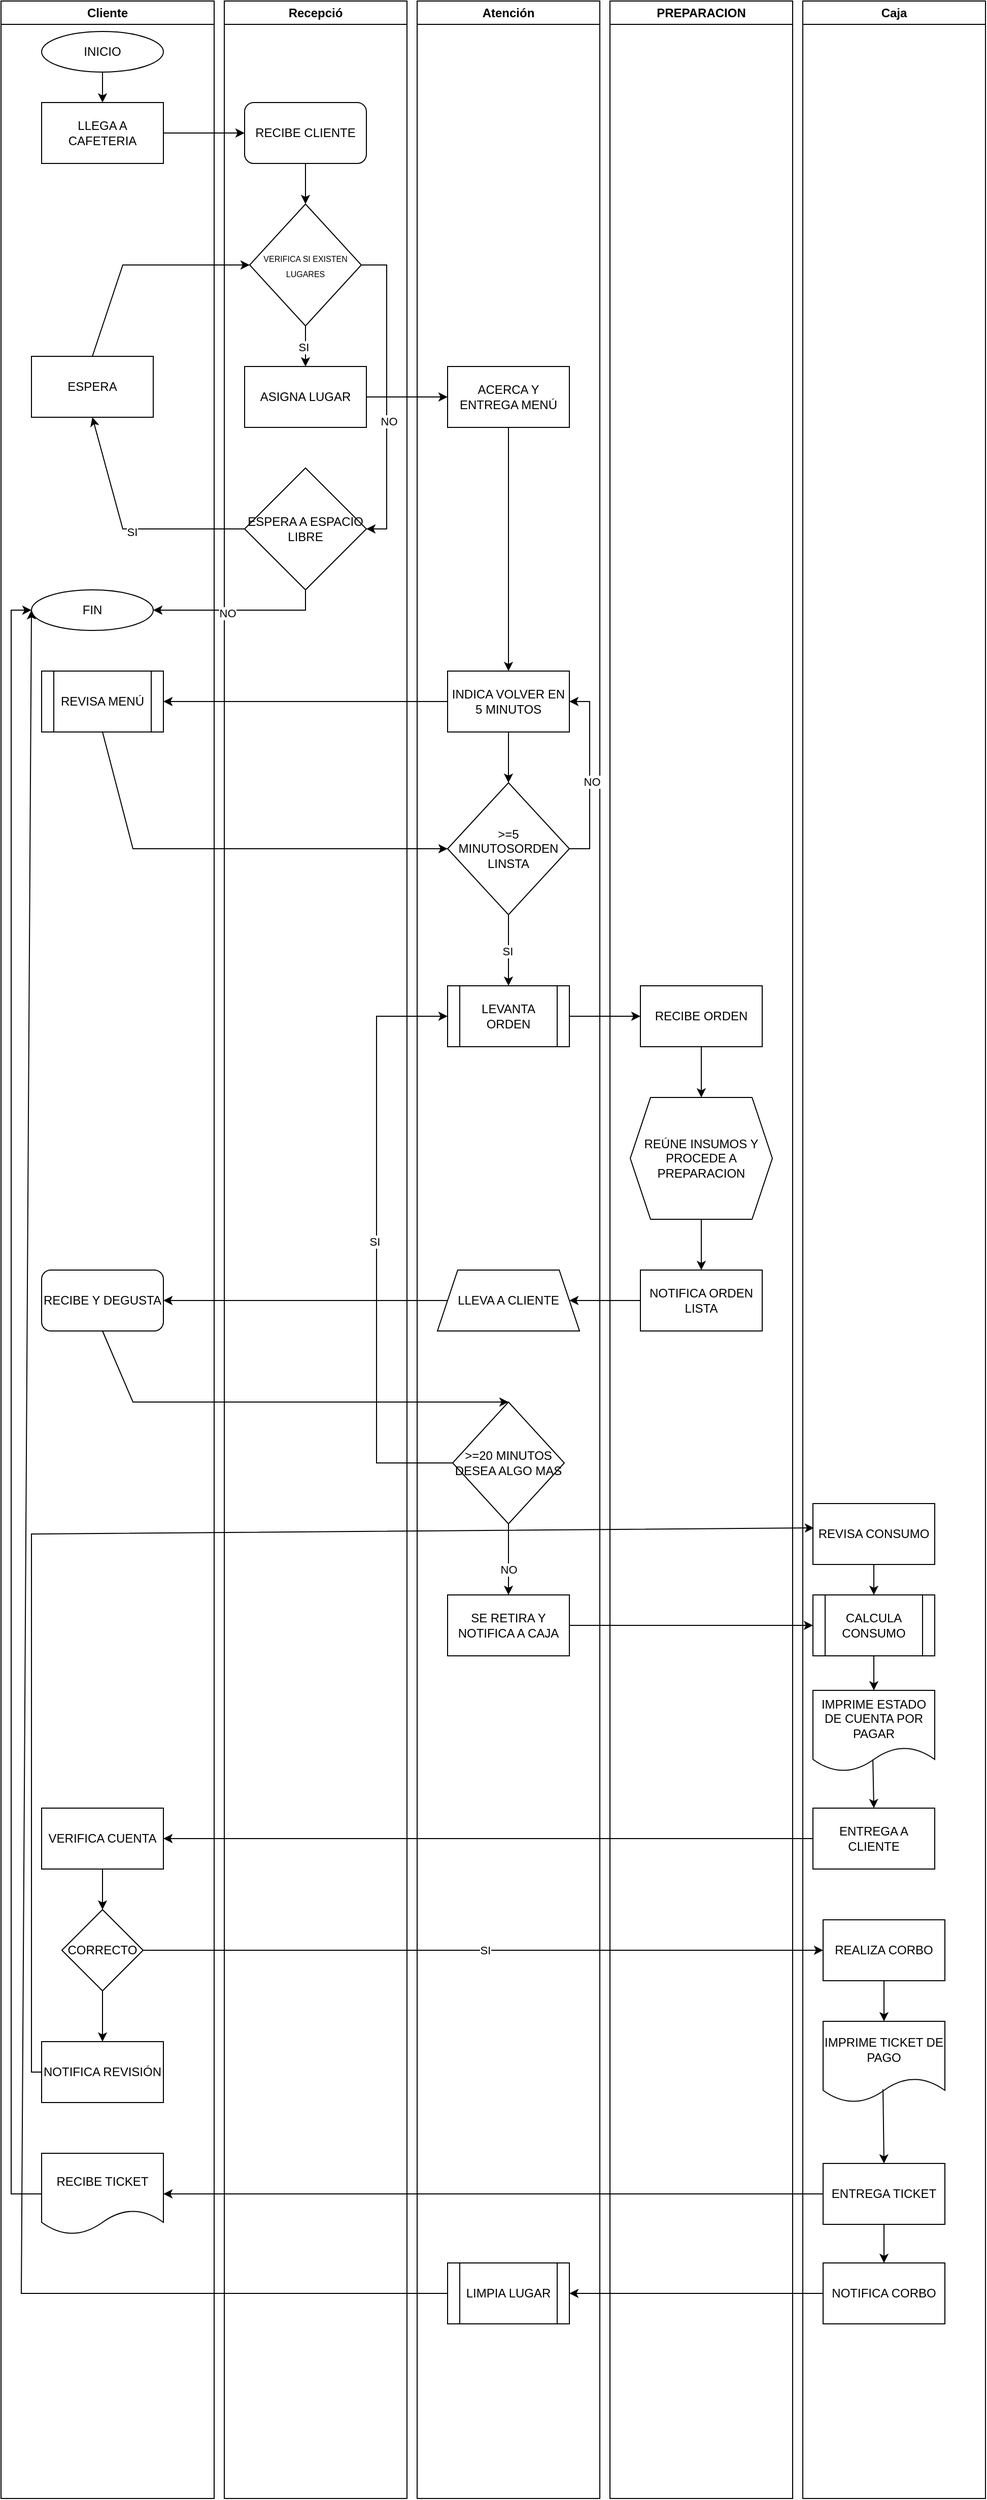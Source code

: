 <mxfile version="24.6.5" type="google">
  <diagram name="Página-1" id="YEM-F9tB0b0NcEA9Ldf6">
    <mxGraphModel grid="1" page="1" gridSize="10" guides="1" tooltips="1" connect="1" arrows="1" fold="1" pageScale="1" pageWidth="827" pageHeight="1169" math="0" shadow="0">
      <root>
        <mxCell id="0" />
        <mxCell id="1" parent="0" />
        <mxCell id="eT15S88B968ChohsC_bF-1" value="Recepció" style="swimlane;whiteSpace=wrap;html=1;" vertex="1" parent="1">
          <mxGeometry x="210" y="50" width="180" height="2460" as="geometry" />
        </mxCell>
        <mxCell id="eT15S88B968ChohsC_bF-7" value="RECIBE CLIENTE" style="rounded=1;whiteSpace=wrap;html=1;" vertex="1" parent="eT15S88B968ChohsC_bF-1">
          <mxGeometry x="20" y="100" width="120" height="60" as="geometry" />
        </mxCell>
        <mxCell id="eT15S88B968ChohsC_bF-10" value="&lt;font style=&quot;font-size: 8px;&quot;&gt;VERIFICA SI EXISTEN LUGARES&lt;/font&gt;" style="rhombus;whiteSpace=wrap;html=1;" vertex="1" parent="eT15S88B968ChohsC_bF-1">
          <mxGeometry x="25" y="200" width="110" height="120" as="geometry" />
        </mxCell>
        <mxCell id="eT15S88B968ChohsC_bF-13" value="" style="endArrow=classic;html=1;rounded=0;exitX=0.5;exitY=1;exitDx=0;exitDy=0;entryX=0.5;entryY=0;entryDx=0;entryDy=0;" edge="1" parent="eT15S88B968ChohsC_bF-1" source="eT15S88B968ChohsC_bF-7" target="eT15S88B968ChohsC_bF-10">
          <mxGeometry width="50" height="50" relative="1" as="geometry">
            <mxPoint x="180" y="160" as="sourcePoint" />
            <mxPoint x="230" y="110" as="targetPoint" />
          </mxGeometry>
        </mxCell>
        <mxCell id="eT15S88B968ChohsC_bF-14" value="ASIGNA LUGAR" style="rounded=0;whiteSpace=wrap;html=1;" vertex="1" parent="eT15S88B968ChohsC_bF-1">
          <mxGeometry x="20" y="360" width="120" height="60" as="geometry" />
        </mxCell>
        <mxCell id="eT15S88B968ChohsC_bF-15" value="" style="endArrow=classic;html=1;rounded=0;exitX=0.5;exitY=1;exitDx=0;exitDy=0;entryX=0.5;entryY=0;entryDx=0;entryDy=0;" edge="1" parent="eT15S88B968ChohsC_bF-1" source="eT15S88B968ChohsC_bF-10" target="eT15S88B968ChohsC_bF-14">
          <mxGeometry width="50" height="50" relative="1" as="geometry">
            <mxPoint x="180" y="260" as="sourcePoint" />
            <mxPoint x="230" y="210" as="targetPoint" />
          </mxGeometry>
        </mxCell>
        <mxCell id="eT15S88B968ChohsC_bF-16" value="SI" style="edgeLabel;html=1;align=center;verticalAlign=middle;resizable=0;points=[];" connectable="0" vertex="1" parent="eT15S88B968ChohsC_bF-15">
          <mxGeometry x="0.029" y="-2" relative="1" as="geometry">
            <mxPoint as="offset" />
          </mxGeometry>
        </mxCell>
        <mxCell id="eT15S88B968ChohsC_bF-17" value="ESPERA A ESPACIO LIBRE" style="rhombus;whiteSpace=wrap;html=1;" vertex="1" parent="eT15S88B968ChohsC_bF-1">
          <mxGeometry x="20" y="460" width="120" height="120" as="geometry" />
        </mxCell>
        <mxCell id="eT15S88B968ChohsC_bF-25" value="" style="endArrow=classic;html=1;rounded=0;exitX=1;exitY=0.5;exitDx=0;exitDy=0;entryX=1;entryY=0.5;entryDx=0;entryDy=0;" edge="1" parent="eT15S88B968ChohsC_bF-1" source="eT15S88B968ChohsC_bF-10" target="eT15S88B968ChohsC_bF-17">
          <mxGeometry width="50" height="50" relative="1" as="geometry">
            <mxPoint x="180" y="410" as="sourcePoint" />
            <mxPoint x="230" y="360" as="targetPoint" />
            <Array as="points">
              <mxPoint x="160" y="260" />
              <mxPoint x="160" y="520" />
            </Array>
          </mxGeometry>
        </mxCell>
        <mxCell id="eT15S88B968ChohsC_bF-26" value="NO" style="edgeLabel;html=1;align=center;verticalAlign=middle;resizable=0;points=[];" connectable="0" vertex="1" parent="eT15S88B968ChohsC_bF-25">
          <mxGeometry x="0.174" y="2" relative="1" as="geometry">
            <mxPoint as="offset" />
          </mxGeometry>
        </mxCell>
        <mxCell id="eT15S88B968ChohsC_bF-2" value="Atención" style="swimlane;whiteSpace=wrap;html=1;" vertex="1" parent="1">
          <mxGeometry x="400" y="50" width="180" height="2460" as="geometry" />
        </mxCell>
        <mxCell id="eT15S88B968ChohsC_bF-27" value="ACERCA Y ENTREGA MENÚ" style="rounded=0;whiteSpace=wrap;html=1;" vertex="1" parent="eT15S88B968ChohsC_bF-2">
          <mxGeometry x="30" y="360" width="120" height="60" as="geometry" />
        </mxCell>
        <mxCell id="eT15S88B968ChohsC_bF-32" value="INDICA VOLVER EN 5 MINUTOS" style="rounded=0;whiteSpace=wrap;html=1;" vertex="1" parent="eT15S88B968ChohsC_bF-2">
          <mxGeometry x="30" y="660" width="120" height="60" as="geometry" />
        </mxCell>
        <mxCell id="eT15S88B968ChohsC_bF-33" value="" style="endArrow=classic;html=1;rounded=0;exitX=0.5;exitY=1;exitDx=0;exitDy=0;entryX=0.5;entryY=0;entryDx=0;entryDy=0;" edge="1" parent="eT15S88B968ChohsC_bF-2" source="eT15S88B968ChohsC_bF-27" target="eT15S88B968ChohsC_bF-32">
          <mxGeometry width="50" height="50" relative="1" as="geometry">
            <mxPoint x="-10" y="530" as="sourcePoint" />
            <mxPoint x="40" y="480" as="targetPoint" />
          </mxGeometry>
        </mxCell>
        <mxCell id="eT15S88B968ChohsC_bF-36" value="&amp;gt;=5 MINUTOSORDEN LINSTA" style="rhombus;whiteSpace=wrap;html=1;" vertex="1" parent="eT15S88B968ChohsC_bF-2">
          <mxGeometry x="30" y="770" width="120" height="130" as="geometry" />
        </mxCell>
        <mxCell id="eT15S88B968ChohsC_bF-37" value="" style="endArrow=classic;html=1;rounded=0;exitX=0.5;exitY=1;exitDx=0;exitDy=0;entryX=0.5;entryY=0;entryDx=0;entryDy=0;" edge="1" parent="eT15S88B968ChohsC_bF-2" source="eT15S88B968ChohsC_bF-32" target="eT15S88B968ChohsC_bF-36">
          <mxGeometry width="50" height="50" relative="1" as="geometry">
            <mxPoint x="-10" y="740" as="sourcePoint" />
            <mxPoint x="40" y="690" as="targetPoint" />
          </mxGeometry>
        </mxCell>
        <mxCell id="eT15S88B968ChohsC_bF-39" value="" style="endArrow=classic;html=1;rounded=0;exitX=1;exitY=0.5;exitDx=0;exitDy=0;entryX=1;entryY=0.5;entryDx=0;entryDy=0;" edge="1" parent="eT15S88B968ChohsC_bF-2" source="eT15S88B968ChohsC_bF-36" target="eT15S88B968ChohsC_bF-32">
          <mxGeometry width="50" height="50" relative="1" as="geometry">
            <mxPoint x="-10" y="740" as="sourcePoint" />
            <mxPoint x="40" y="690" as="targetPoint" />
            <Array as="points">
              <mxPoint x="170" y="835" />
              <mxPoint x="170" y="690" />
            </Array>
          </mxGeometry>
        </mxCell>
        <mxCell id="eT15S88B968ChohsC_bF-40" value="NO" style="edgeLabel;html=1;align=center;verticalAlign=middle;resizable=0;points=[];" connectable="0" vertex="1" parent="eT15S88B968ChohsC_bF-39">
          <mxGeometry x="-0.07" y="-2" relative="1" as="geometry">
            <mxPoint as="offset" />
          </mxGeometry>
        </mxCell>
        <mxCell id="eT15S88B968ChohsC_bF-41" value="LEVANTA ORDEN" style="shape=process;whiteSpace=wrap;html=1;backgroundOutline=1;" vertex="1" parent="eT15S88B968ChohsC_bF-2">
          <mxGeometry x="30" y="970" width="120" height="60" as="geometry" />
        </mxCell>
        <mxCell id="eT15S88B968ChohsC_bF-42" value="" style="endArrow=classic;html=1;rounded=0;exitX=0.5;exitY=1;exitDx=0;exitDy=0;entryX=0.5;entryY=0;entryDx=0;entryDy=0;" edge="1" parent="eT15S88B968ChohsC_bF-2" source="eT15S88B968ChohsC_bF-36" target="eT15S88B968ChohsC_bF-41">
          <mxGeometry width="50" height="50" relative="1" as="geometry">
            <mxPoint x="-10" y="960" as="sourcePoint" />
            <mxPoint x="40" y="910" as="targetPoint" />
          </mxGeometry>
        </mxCell>
        <mxCell id="eT15S88B968ChohsC_bF-43" value="SI" style="edgeLabel;html=1;align=center;verticalAlign=middle;resizable=0;points=[];" connectable="0" vertex="1" parent="eT15S88B968ChohsC_bF-42">
          <mxGeometry x="0.029" y="-1" relative="1" as="geometry">
            <mxPoint as="offset" />
          </mxGeometry>
        </mxCell>
        <mxCell id="eT15S88B968ChohsC_bF-52" value="LLEVA A CLIENTE" style="shape=trapezoid;perimeter=trapezoidPerimeter;whiteSpace=wrap;html=1;fixedSize=1;" vertex="1" parent="eT15S88B968ChohsC_bF-2">
          <mxGeometry x="20" y="1250" width="140" height="60" as="geometry" />
        </mxCell>
        <mxCell id="eT15S88B968ChohsC_bF-56" value="&amp;gt;=20 MINUTOS DESEA ALGO MAS" style="rhombus;whiteSpace=wrap;html=1;" vertex="1" parent="eT15S88B968ChohsC_bF-2">
          <mxGeometry x="35" y="1380" width="110" height="120" as="geometry" />
        </mxCell>
        <mxCell id="eT15S88B968ChohsC_bF-58" value="" style="endArrow=classic;html=1;rounded=0;exitX=0;exitY=0.5;exitDx=0;exitDy=0;entryX=0;entryY=0.5;entryDx=0;entryDy=0;" edge="1" parent="eT15S88B968ChohsC_bF-2" source="eT15S88B968ChohsC_bF-56" target="eT15S88B968ChohsC_bF-41">
          <mxGeometry width="50" height="50" relative="1" as="geometry">
            <mxPoint x="-100" y="1270" as="sourcePoint" />
            <mxPoint x="-50" y="1220" as="targetPoint" />
            <Array as="points">
              <mxPoint x="-40" y="1440" />
              <mxPoint x="-40" y="1000" />
            </Array>
          </mxGeometry>
        </mxCell>
        <mxCell id="eT15S88B968ChohsC_bF-59" value="SI" style="edgeLabel;html=1;align=center;verticalAlign=middle;resizable=0;points=[];" connectable="0" vertex="1" parent="eT15S88B968ChohsC_bF-58">
          <mxGeometry x="0.002" y="2" relative="1" as="geometry">
            <mxPoint as="offset" />
          </mxGeometry>
        </mxCell>
        <mxCell id="eT15S88B968ChohsC_bF-60" value="SE RETIRA Y NOTIFICA A CAJA" style="rounded=0;whiteSpace=wrap;html=1;" vertex="1" parent="eT15S88B968ChohsC_bF-2">
          <mxGeometry x="30" y="1570" width="120" height="60" as="geometry" />
        </mxCell>
        <mxCell id="eT15S88B968ChohsC_bF-63" value="" style="endArrow=classic;html=1;rounded=0;exitX=0.5;exitY=1;exitDx=0;exitDy=0;entryX=0.5;entryY=0;entryDx=0;entryDy=0;" edge="1" parent="eT15S88B968ChohsC_bF-2" source="eT15S88B968ChohsC_bF-56" target="eT15S88B968ChohsC_bF-60">
          <mxGeometry width="50" height="50" relative="1" as="geometry">
            <mxPoint x="70" y="1530" as="sourcePoint" />
            <mxPoint x="120" y="1480" as="targetPoint" />
          </mxGeometry>
        </mxCell>
        <mxCell id="eT15S88B968ChohsC_bF-65" value="NO" style="edgeLabel;html=1;align=center;verticalAlign=middle;resizable=0;points=[];" connectable="0" vertex="1" parent="eT15S88B968ChohsC_bF-63">
          <mxGeometry x="0.267" relative="1" as="geometry">
            <mxPoint as="offset" />
          </mxGeometry>
        </mxCell>
        <mxCell id="eT15S88B968ChohsC_bF-95" value="LIMPIA LUGAR" style="shape=process;whiteSpace=wrap;html=1;backgroundOutline=1;" vertex="1" parent="eT15S88B968ChohsC_bF-2">
          <mxGeometry x="30" y="2228" width="120" height="60" as="geometry" />
        </mxCell>
        <mxCell id="eT15S88B968ChohsC_bF-3" value="Cliente" style="swimlane;whiteSpace=wrap;html=1;" vertex="1" parent="1">
          <mxGeometry x="-10" y="50" width="210" height="2460" as="geometry" />
        </mxCell>
        <mxCell id="eT15S88B968ChohsC_bF-5" value="INICIO" style="ellipse;whiteSpace=wrap;html=1;" vertex="1" parent="eT15S88B968ChohsC_bF-3">
          <mxGeometry x="40" y="30" width="120" height="40" as="geometry" />
        </mxCell>
        <mxCell id="eT15S88B968ChohsC_bF-6" value="LLEGA A CAFETERIA" style="rounded=0;whiteSpace=wrap;html=1;" vertex="1" parent="eT15S88B968ChohsC_bF-3">
          <mxGeometry x="40" y="100" width="120" height="60" as="geometry" />
        </mxCell>
        <mxCell id="eT15S88B968ChohsC_bF-9" value="" style="endArrow=classic;html=1;rounded=0;entryX=0.5;entryY=0;entryDx=0;entryDy=0;" edge="1" parent="eT15S88B968ChohsC_bF-3" source="eT15S88B968ChohsC_bF-5" target="eT15S88B968ChohsC_bF-6">
          <mxGeometry width="50" height="50" relative="1" as="geometry">
            <mxPoint x="370" y="160" as="sourcePoint" />
            <mxPoint x="420" y="110" as="targetPoint" />
          </mxGeometry>
        </mxCell>
        <mxCell id="eT15S88B968ChohsC_bF-21" value="ESPERA" style="rounded=0;whiteSpace=wrap;html=1;" vertex="1" parent="eT15S88B968ChohsC_bF-3">
          <mxGeometry x="30" y="350" width="120" height="60" as="geometry" />
        </mxCell>
        <mxCell id="eT15S88B968ChohsC_bF-29" value="FIN" style="ellipse;whiteSpace=wrap;html=1;" vertex="1" parent="eT15S88B968ChohsC_bF-3">
          <mxGeometry x="30" y="580" width="120" height="40" as="geometry" />
        </mxCell>
        <mxCell id="eT15S88B968ChohsC_bF-34" value="REVISA MENÚ" style="shape=process;whiteSpace=wrap;html=1;backgroundOutline=1;" vertex="1" parent="eT15S88B968ChohsC_bF-3">
          <mxGeometry x="40" y="660" width="120" height="60" as="geometry" />
        </mxCell>
        <mxCell id="eT15S88B968ChohsC_bF-54" value="RECIBE Y DEGUSTA" style="rounded=1;whiteSpace=wrap;html=1;" vertex="1" parent="eT15S88B968ChohsC_bF-3">
          <mxGeometry x="40" y="1250" width="120" height="60" as="geometry" />
        </mxCell>
        <mxCell id="eT15S88B968ChohsC_bF-70" value="VERIFICA CUENTA" style="rounded=0;whiteSpace=wrap;html=1;" vertex="1" parent="eT15S88B968ChohsC_bF-3">
          <mxGeometry x="40" y="1780" width="120" height="60" as="geometry" />
        </mxCell>
        <mxCell id="eT15S88B968ChohsC_bF-72" value="CORRECTO" style="rhombus;whiteSpace=wrap;html=1;" vertex="1" parent="eT15S88B968ChohsC_bF-3">
          <mxGeometry x="60" y="1880" width="80" height="80" as="geometry" />
        </mxCell>
        <mxCell id="eT15S88B968ChohsC_bF-73" value="" style="endArrow=classic;html=1;rounded=0;exitX=0.5;exitY=1;exitDx=0;exitDy=0;entryX=0.5;entryY=0;entryDx=0;entryDy=0;" edge="1" parent="eT15S88B968ChohsC_bF-3" source="eT15S88B968ChohsC_bF-70" target="eT15S88B968ChohsC_bF-72">
          <mxGeometry width="50" height="50" relative="1" as="geometry">
            <mxPoint x="450" y="1800" as="sourcePoint" />
            <mxPoint x="500" y="1750" as="targetPoint" />
          </mxGeometry>
        </mxCell>
        <mxCell id="eT15S88B968ChohsC_bF-79" value="NOTIFICA REVISIÓN" style="rounded=0;whiteSpace=wrap;html=1;" vertex="1" parent="eT15S88B968ChohsC_bF-3">
          <mxGeometry x="40" y="2010" width="120" height="60" as="geometry" />
        </mxCell>
        <mxCell id="eT15S88B968ChohsC_bF-82" value="" style="endArrow=classic;html=1;rounded=0;exitX=0.5;exitY=1;exitDx=0;exitDy=0;entryX=0.5;entryY=0;entryDx=0;entryDy=0;" edge="1" parent="eT15S88B968ChohsC_bF-3" source="eT15S88B968ChohsC_bF-72" target="eT15S88B968ChohsC_bF-79">
          <mxGeometry width="50" height="50" relative="1" as="geometry">
            <mxPoint x="320" y="1920" as="sourcePoint" />
            <mxPoint x="370" y="1870" as="targetPoint" />
          </mxGeometry>
        </mxCell>
        <mxCell id="eT15S88B968ChohsC_bF-89" value="RECIBE TICKET" style="shape=document;whiteSpace=wrap;html=1;boundedLbl=1;" vertex="1" parent="eT15S88B968ChohsC_bF-3">
          <mxGeometry x="40" y="2120" width="120" height="80" as="geometry" />
        </mxCell>
        <mxCell id="eT15S88B968ChohsC_bF-92" value="" style="endArrow=classic;html=1;rounded=0;exitX=0;exitY=0.5;exitDx=0;exitDy=0;entryX=0;entryY=0.5;entryDx=0;entryDy=0;" edge="1" parent="eT15S88B968ChohsC_bF-3" source="eT15S88B968ChohsC_bF-89" target="eT15S88B968ChohsC_bF-29">
          <mxGeometry width="50" height="50" relative="1" as="geometry">
            <mxPoint x="20" y="2100" as="sourcePoint" />
            <mxPoint x="70" y="2050" as="targetPoint" />
            <Array as="points">
              <mxPoint x="10" y="2160" />
              <mxPoint x="10" y="600" />
            </Array>
          </mxGeometry>
        </mxCell>
        <mxCell id="eT15S88B968ChohsC_bF-4" value="PREPARACION" style="swimlane;whiteSpace=wrap;html=1;" vertex="1" parent="1">
          <mxGeometry x="590" y="50" width="180" height="2460" as="geometry" />
        </mxCell>
        <mxCell id="eT15S88B968ChohsC_bF-44" value="RECIBE ORDEN" style="rounded=0;whiteSpace=wrap;html=1;" vertex="1" parent="eT15S88B968ChohsC_bF-4">
          <mxGeometry x="30" y="970" width="120" height="60" as="geometry" />
        </mxCell>
        <mxCell id="eT15S88B968ChohsC_bF-47" value="REÚNE INSUMOS Y PROCEDE A PREPARACION" style="shape=hexagon;perimeter=hexagonPerimeter2;whiteSpace=wrap;html=1;fixedSize=1;" vertex="1" parent="eT15S88B968ChohsC_bF-4">
          <mxGeometry x="20" y="1080" width="140" height="120" as="geometry" />
        </mxCell>
        <mxCell id="eT15S88B968ChohsC_bF-49" value="" style="endArrow=classic;html=1;rounded=0;exitX=0.5;exitY=1;exitDx=0;exitDy=0;entryX=0.5;entryY=0;entryDx=0;entryDy=0;" edge="1" parent="eT15S88B968ChohsC_bF-4" source="eT15S88B968ChohsC_bF-44" target="eT15S88B968ChohsC_bF-47">
          <mxGeometry width="50" height="50" relative="1" as="geometry">
            <mxPoint x="10" y="1070" as="sourcePoint" />
            <mxPoint x="60" y="1020" as="targetPoint" />
          </mxGeometry>
        </mxCell>
        <mxCell id="eT15S88B968ChohsC_bF-50" value="NOTIFICA ORDEN LISTA" style="rounded=0;whiteSpace=wrap;html=1;" vertex="1" parent="eT15S88B968ChohsC_bF-4">
          <mxGeometry x="30" y="1250" width="120" height="60" as="geometry" />
        </mxCell>
        <mxCell id="eT15S88B968ChohsC_bF-51" value="" style="endArrow=classic;html=1;rounded=0;exitX=0.5;exitY=1;exitDx=0;exitDy=0;entryX=0.5;entryY=0;entryDx=0;entryDy=0;" edge="1" parent="eT15S88B968ChohsC_bF-4" source="eT15S88B968ChohsC_bF-47" target="eT15S88B968ChohsC_bF-50">
          <mxGeometry width="50" height="50" relative="1" as="geometry">
            <mxPoint x="10" y="1270" as="sourcePoint" />
            <mxPoint x="60" y="1220" as="targetPoint" />
          </mxGeometry>
        </mxCell>
        <mxCell id="eT15S88B968ChohsC_bF-12" value="" style="endArrow=classic;html=1;rounded=0;exitX=1;exitY=0.5;exitDx=0;exitDy=0;entryX=0;entryY=0.5;entryDx=0;entryDy=0;" edge="1" parent="1" source="eT15S88B968ChohsC_bF-6" target="eT15S88B968ChohsC_bF-7">
          <mxGeometry width="50" height="50" relative="1" as="geometry">
            <mxPoint x="390" y="210" as="sourcePoint" />
            <mxPoint x="440" y="160" as="targetPoint" />
          </mxGeometry>
        </mxCell>
        <mxCell id="eT15S88B968ChohsC_bF-22" value="" style="endArrow=classic;html=1;rounded=0;entryX=0.5;entryY=1;entryDx=0;entryDy=0;exitX=0;exitY=0.5;exitDx=0;exitDy=0;" edge="1" parent="1" source="eT15S88B968ChohsC_bF-17" target="eT15S88B968ChohsC_bF-21">
          <mxGeometry width="50" height="50" relative="1" as="geometry">
            <mxPoint x="390" y="460" as="sourcePoint" />
            <mxPoint x="440" y="410" as="targetPoint" />
            <Array as="points">
              <mxPoint x="110" y="570" />
            </Array>
          </mxGeometry>
        </mxCell>
        <mxCell id="eT15S88B968ChohsC_bF-23" value="SI" style="edgeLabel;html=1;align=center;verticalAlign=middle;resizable=0;points=[];" connectable="0" vertex="1" parent="eT15S88B968ChohsC_bF-22">
          <mxGeometry x="-0.051" y="3" relative="1" as="geometry">
            <mxPoint as="offset" />
          </mxGeometry>
        </mxCell>
        <mxCell id="eT15S88B968ChohsC_bF-24" value="" style="endArrow=classic;html=1;rounded=0;exitX=0.5;exitY=0;exitDx=0;exitDy=0;entryX=0;entryY=0.5;entryDx=0;entryDy=0;" edge="1" parent="1" source="eT15S88B968ChohsC_bF-21" target="eT15S88B968ChohsC_bF-10">
          <mxGeometry width="50" height="50" relative="1" as="geometry">
            <mxPoint x="390" y="460" as="sourcePoint" />
            <mxPoint x="440" y="410" as="targetPoint" />
            <Array as="points">
              <mxPoint x="110" y="310" />
            </Array>
          </mxGeometry>
        </mxCell>
        <mxCell id="eT15S88B968ChohsC_bF-28" value="" style="endArrow=classic;html=1;rounded=0;exitX=1;exitY=0.5;exitDx=0;exitDy=0;entryX=0;entryY=0.5;entryDx=0;entryDy=0;" edge="1" parent="1" source="eT15S88B968ChohsC_bF-14" target="eT15S88B968ChohsC_bF-27">
          <mxGeometry width="50" height="50" relative="1" as="geometry">
            <mxPoint x="390" y="460" as="sourcePoint" />
            <mxPoint x="440" y="410" as="targetPoint" />
          </mxGeometry>
        </mxCell>
        <mxCell id="eT15S88B968ChohsC_bF-30" value="" style="endArrow=classic;html=1;rounded=0;exitX=0.5;exitY=1;exitDx=0;exitDy=0;entryX=1;entryY=0.5;entryDx=0;entryDy=0;" edge="1" parent="1" source="eT15S88B968ChohsC_bF-17" target="eT15S88B968ChohsC_bF-29">
          <mxGeometry width="50" height="50" relative="1" as="geometry">
            <mxPoint x="390" y="700" as="sourcePoint" />
            <mxPoint x="440" y="650" as="targetPoint" />
            <Array as="points">
              <mxPoint x="290" y="650" />
            </Array>
          </mxGeometry>
        </mxCell>
        <mxCell id="eT15S88B968ChohsC_bF-31" value="NO" style="edgeLabel;html=1;align=center;verticalAlign=middle;resizable=0;points=[];" connectable="0" vertex="1" parent="eT15S88B968ChohsC_bF-30">
          <mxGeometry x="0.143" y="3" relative="1" as="geometry">
            <mxPoint as="offset" />
          </mxGeometry>
        </mxCell>
        <mxCell id="eT15S88B968ChohsC_bF-35" value="" style="endArrow=classic;html=1;rounded=0;exitX=0;exitY=0.5;exitDx=0;exitDy=0;entryX=1;entryY=0.5;entryDx=0;entryDy=0;" edge="1" parent="1" source="eT15S88B968ChohsC_bF-32" target="eT15S88B968ChohsC_bF-34">
          <mxGeometry width="50" height="50" relative="1" as="geometry">
            <mxPoint x="390" y="580" as="sourcePoint" />
            <mxPoint x="440" y="530" as="targetPoint" />
          </mxGeometry>
        </mxCell>
        <mxCell id="eT15S88B968ChohsC_bF-38" value="" style="endArrow=classic;html=1;rounded=0;exitX=0.5;exitY=1;exitDx=0;exitDy=0;entryX=0;entryY=0.5;entryDx=0;entryDy=0;" edge="1" parent="1" source="eT15S88B968ChohsC_bF-34" target="eT15S88B968ChohsC_bF-36">
          <mxGeometry width="50" height="50" relative="1" as="geometry">
            <mxPoint x="390" y="790" as="sourcePoint" />
            <mxPoint x="440" y="740" as="targetPoint" />
            <Array as="points">
              <mxPoint x="120" y="885" />
            </Array>
          </mxGeometry>
        </mxCell>
        <mxCell id="eT15S88B968ChohsC_bF-45" value="Caja" style="swimlane;whiteSpace=wrap;html=1;" vertex="1" parent="1">
          <mxGeometry x="780" y="50" width="180" height="2460" as="geometry" />
        </mxCell>
        <mxCell id="eT15S88B968ChohsC_bF-61" value="CALCULA CONSUMO" style="shape=process;whiteSpace=wrap;html=1;backgroundOutline=1;" vertex="1" parent="eT15S88B968ChohsC_bF-45">
          <mxGeometry x="10" y="1570" width="120" height="60" as="geometry" />
        </mxCell>
        <mxCell id="eT15S88B968ChohsC_bF-62" value="IMPRIME ESTADO DE CUENTA POR PAGAR" style="shape=document;whiteSpace=wrap;html=1;boundedLbl=1;" vertex="1" parent="eT15S88B968ChohsC_bF-45">
          <mxGeometry x="10" y="1664" width="120" height="80" as="geometry" />
        </mxCell>
        <mxCell id="eT15S88B968ChohsC_bF-67" value="ENTREGA A CLIENTE" style="rounded=0;whiteSpace=wrap;html=1;" vertex="1" parent="eT15S88B968ChohsC_bF-45">
          <mxGeometry x="10" y="1780" width="120" height="60" as="geometry" />
        </mxCell>
        <mxCell id="eT15S88B968ChohsC_bF-68" value="" style="endArrow=classic;html=1;rounded=0;exitX=0.5;exitY=1;exitDx=0;exitDy=0;entryX=0.5;entryY=0;entryDx=0;entryDy=0;" edge="1" parent="eT15S88B968ChohsC_bF-45" source="eT15S88B968ChohsC_bF-61" target="eT15S88B968ChohsC_bF-62">
          <mxGeometry width="50" height="50" relative="1" as="geometry">
            <mxPoint x="-310" y="1730" as="sourcePoint" />
            <mxPoint x="-260" y="1680" as="targetPoint" />
          </mxGeometry>
        </mxCell>
        <mxCell id="eT15S88B968ChohsC_bF-69" value="" style="endArrow=classic;html=1;rounded=0;exitX=0.492;exitY=0.85;exitDx=0;exitDy=0;exitPerimeter=0;entryX=0.5;entryY=0;entryDx=0;entryDy=0;" edge="1" parent="eT15S88B968ChohsC_bF-45" source="eT15S88B968ChohsC_bF-62" target="eT15S88B968ChohsC_bF-67">
          <mxGeometry width="50" height="50" relative="1" as="geometry">
            <mxPoint x="-310" y="1730" as="sourcePoint" />
            <mxPoint x="-260" y="1680" as="targetPoint" />
          </mxGeometry>
        </mxCell>
        <mxCell id="eT15S88B968ChohsC_bF-74" value="REALIZA CORBO" style="rounded=0;whiteSpace=wrap;html=1;" vertex="1" parent="eT15S88B968ChohsC_bF-45">
          <mxGeometry x="20" y="1890" width="120" height="60" as="geometry" />
        </mxCell>
        <mxCell id="eT15S88B968ChohsC_bF-77" value="IMPRIME TICKET DE PAGO" style="shape=document;whiteSpace=wrap;html=1;boundedLbl=1;" vertex="1" parent="eT15S88B968ChohsC_bF-45">
          <mxGeometry x="20" y="1990" width="120" height="80" as="geometry" />
        </mxCell>
        <mxCell id="eT15S88B968ChohsC_bF-78" value="" style="endArrow=classic;html=1;rounded=0;exitX=0.5;exitY=1;exitDx=0;exitDy=0;entryX=0.5;entryY=0;entryDx=0;entryDy=0;" edge="1" parent="eT15S88B968ChohsC_bF-45" source="eT15S88B968ChohsC_bF-74" target="eT15S88B968ChohsC_bF-77">
          <mxGeometry width="50" height="50" relative="1" as="geometry">
            <mxPoint x="-270" y="1920" as="sourcePoint" />
            <mxPoint x="-220" y="1870" as="targetPoint" />
          </mxGeometry>
        </mxCell>
        <mxCell id="eT15S88B968ChohsC_bF-83" value="REVISA CONSUMO" style="rounded=0;whiteSpace=wrap;html=1;" vertex="1" parent="eT15S88B968ChohsC_bF-45">
          <mxGeometry x="10" y="1480" width="120" height="60" as="geometry" />
        </mxCell>
        <mxCell id="eT15S88B968ChohsC_bF-87" value="" style="endArrow=classic;html=1;rounded=0;exitX=0.5;exitY=1;exitDx=0;exitDy=0;entryX=0.5;entryY=0;entryDx=0;entryDy=0;" edge="1" parent="eT15S88B968ChohsC_bF-45" source="eT15S88B968ChohsC_bF-83" target="eT15S88B968ChohsC_bF-61">
          <mxGeometry width="50" height="50" relative="1" as="geometry">
            <mxPoint x="-230" y="1660" as="sourcePoint" />
            <mxPoint x="-180" y="1610" as="targetPoint" />
          </mxGeometry>
        </mxCell>
        <mxCell id="eT15S88B968ChohsC_bF-88" value="ENTREGA TICKET" style="rounded=0;whiteSpace=wrap;html=1;" vertex="1" parent="eT15S88B968ChohsC_bF-45">
          <mxGeometry x="20" y="2130" width="120" height="60" as="geometry" />
        </mxCell>
        <mxCell id="eT15S88B968ChohsC_bF-90" value="" style="endArrow=classic;html=1;rounded=0;exitX=0.492;exitY=0.838;exitDx=0;exitDy=0;exitPerimeter=0;entryX=0.5;entryY=0;entryDx=0;entryDy=0;" edge="1" parent="eT15S88B968ChohsC_bF-45" source="eT15S88B968ChohsC_bF-77" target="eT15S88B968ChohsC_bF-88">
          <mxGeometry width="50" height="50" relative="1" as="geometry">
            <mxPoint x="-210" y="2260" as="sourcePoint" />
            <mxPoint x="-160" y="2210" as="targetPoint" />
          </mxGeometry>
        </mxCell>
        <mxCell id="eT15S88B968ChohsC_bF-93" value="NOTIFICA CORBO" style="rounded=0;whiteSpace=wrap;html=1;" vertex="1" parent="eT15S88B968ChohsC_bF-45">
          <mxGeometry x="20" y="2228" width="120" height="60" as="geometry" />
        </mxCell>
        <mxCell id="eT15S88B968ChohsC_bF-94" value="" style="endArrow=classic;html=1;rounded=0;exitX=0.5;exitY=1;exitDx=0;exitDy=0;entryX=0.5;entryY=0;entryDx=0;entryDy=0;" edge="1" parent="eT15S88B968ChohsC_bF-45" source="eT15S88B968ChohsC_bF-88" target="eT15S88B968ChohsC_bF-93">
          <mxGeometry width="50" height="50" relative="1" as="geometry">
            <mxPoint y="2250" as="sourcePoint" />
            <mxPoint x="50" y="2200" as="targetPoint" />
          </mxGeometry>
        </mxCell>
        <mxCell id="eT15S88B968ChohsC_bF-48" value="" style="endArrow=classic;html=1;rounded=0;exitX=1;exitY=0.5;exitDx=0;exitDy=0;entryX=0;entryY=0.5;entryDx=0;entryDy=0;" edge="1" parent="1" source="eT15S88B968ChohsC_bF-41" target="eT15S88B968ChohsC_bF-44">
          <mxGeometry width="50" height="50" relative="1" as="geometry">
            <mxPoint x="600" y="1120" as="sourcePoint" />
            <mxPoint x="650" y="1070" as="targetPoint" />
          </mxGeometry>
        </mxCell>
        <mxCell id="eT15S88B968ChohsC_bF-53" value="" style="endArrow=classic;html=1;rounded=0;entryX=1;entryY=0.5;entryDx=0;entryDy=0;exitX=0;exitY=0.5;exitDx=0;exitDy=0;" edge="1" parent="1" source="eT15S88B968ChohsC_bF-50" target="eT15S88B968ChohsC_bF-52">
          <mxGeometry width="50" height="50" relative="1" as="geometry">
            <mxPoint x="600" y="1320" as="sourcePoint" />
            <mxPoint x="650" y="1270" as="targetPoint" />
          </mxGeometry>
        </mxCell>
        <mxCell id="eT15S88B968ChohsC_bF-55" value="" style="endArrow=classic;html=1;rounded=0;exitX=0;exitY=0.5;exitDx=0;exitDy=0;entryX=1;entryY=0.5;entryDx=0;entryDy=0;" edge="1" parent="1" source="eT15S88B968ChohsC_bF-52" target="eT15S88B968ChohsC_bF-54">
          <mxGeometry width="50" height="50" relative="1" as="geometry">
            <mxPoint x="260" y="1320" as="sourcePoint" />
            <mxPoint x="310" y="1270" as="targetPoint" />
          </mxGeometry>
        </mxCell>
        <mxCell id="eT15S88B968ChohsC_bF-57" value="" style="endArrow=classic;html=1;rounded=0;exitX=0.5;exitY=1;exitDx=0;exitDy=0;entryX=0.5;entryY=0;entryDx=0;entryDy=0;" edge="1" parent="1" source="eT15S88B968ChohsC_bF-54" target="eT15S88B968ChohsC_bF-56">
          <mxGeometry width="50" height="50" relative="1" as="geometry">
            <mxPoint x="300" y="1500" as="sourcePoint" />
            <mxPoint x="350" y="1450" as="targetPoint" />
            <Array as="points">
              <mxPoint x="120" y="1430" />
            </Array>
          </mxGeometry>
        </mxCell>
        <mxCell id="eT15S88B968ChohsC_bF-66" value="" style="endArrow=classic;html=1;rounded=0;exitX=1;exitY=0.5;exitDx=0;exitDy=0;entryX=0;entryY=0.5;entryDx=0;entryDy=0;" edge="1" parent="1" source="eT15S88B968ChohsC_bF-60" target="eT15S88B968ChohsC_bF-61">
          <mxGeometry width="50" height="50" relative="1" as="geometry">
            <mxPoint x="470" y="1580" as="sourcePoint" />
            <mxPoint x="520" y="1530" as="targetPoint" />
          </mxGeometry>
        </mxCell>
        <mxCell id="eT15S88B968ChohsC_bF-71" value="" style="endArrow=classic;html=1;rounded=0;exitX=0;exitY=0.5;exitDx=0;exitDy=0;entryX=1;entryY=0.5;entryDx=0;entryDy=0;" edge="1" parent="1" source="eT15S88B968ChohsC_bF-67" target="eT15S88B968ChohsC_bF-70">
          <mxGeometry width="50" height="50" relative="1" as="geometry">
            <mxPoint x="470" y="1850" as="sourcePoint" />
            <mxPoint x="520" y="1800" as="targetPoint" />
          </mxGeometry>
        </mxCell>
        <mxCell id="eT15S88B968ChohsC_bF-75" value="" style="endArrow=classic;html=1;rounded=0;exitX=1;exitY=0.5;exitDx=0;exitDy=0;entryX=0;entryY=0.5;entryDx=0;entryDy=0;" edge="1" parent="1" source="eT15S88B968ChohsC_bF-72" target="eT15S88B968ChohsC_bF-74">
          <mxGeometry width="50" height="50" relative="1" as="geometry">
            <mxPoint x="510" y="1970" as="sourcePoint" />
            <mxPoint x="560" y="1920" as="targetPoint" />
          </mxGeometry>
        </mxCell>
        <mxCell id="eT15S88B968ChohsC_bF-76" value="SI" style="edgeLabel;html=1;align=center;verticalAlign=middle;resizable=0;points=[];" connectable="0" vertex="1" parent="eT15S88B968ChohsC_bF-75">
          <mxGeometry x="0.006" relative="1" as="geometry">
            <mxPoint as="offset" />
          </mxGeometry>
        </mxCell>
        <mxCell id="eT15S88B968ChohsC_bF-84" value="" style="endArrow=classic;html=1;rounded=0;entryX=0.008;entryY=0.4;entryDx=0;entryDy=0;entryPerimeter=0;exitX=0;exitY=0.5;exitDx=0;exitDy=0;" edge="1" parent="1" source="eT15S88B968ChohsC_bF-79" target="eT15S88B968ChohsC_bF-83">
          <mxGeometry width="50" height="50" relative="1" as="geometry">
            <mxPoint x="560" y="1670" as="sourcePoint" />
            <mxPoint x="610" y="1620" as="targetPoint" />
            <Array as="points">
              <mxPoint x="20" y="2090" />
              <mxPoint x="20" y="1560" />
            </Array>
          </mxGeometry>
        </mxCell>
        <mxCell id="eT15S88B968ChohsC_bF-91" value="" style="endArrow=classic;html=1;rounded=0;exitX=0;exitY=0.5;exitDx=0;exitDy=0;entryX=1;entryY=0.5;entryDx=0;entryDy=0;" edge="1" parent="1" source="eT15S88B968ChohsC_bF-88" target="eT15S88B968ChohsC_bF-89">
          <mxGeometry width="50" height="50" relative="1" as="geometry">
            <mxPoint x="440" y="2310" as="sourcePoint" />
            <mxPoint x="490" y="2260" as="targetPoint" />
          </mxGeometry>
        </mxCell>
        <mxCell id="eT15S88B968ChohsC_bF-96" value="" style="endArrow=classic;html=1;rounded=0;entryX=1;entryY=0.5;entryDx=0;entryDy=0;exitX=0;exitY=0.5;exitDx=0;exitDy=0;" edge="1" parent="1" source="eT15S88B968ChohsC_bF-93" target="eT15S88B968ChohsC_bF-95">
          <mxGeometry width="50" height="50" relative="1" as="geometry">
            <mxPoint x="780" y="2300" as="sourcePoint" />
            <mxPoint x="830" y="2250" as="targetPoint" />
          </mxGeometry>
        </mxCell>
        <mxCell id="eT15S88B968ChohsC_bF-97" value="" style="endArrow=classic;html=1;rounded=0;exitX=0;exitY=0.5;exitDx=0;exitDy=0;entryX=0;entryY=0.5;entryDx=0;entryDy=0;" edge="1" parent="1" source="eT15S88B968ChohsC_bF-95" target="eT15S88B968ChohsC_bF-29">
          <mxGeometry width="50" height="50" relative="1" as="geometry">
            <mxPoint x="130" y="2300" as="sourcePoint" />
            <mxPoint x="180" y="2250" as="targetPoint" />
            <Array as="points">
              <mxPoint x="10" y="2308" />
            </Array>
          </mxGeometry>
        </mxCell>
      </root>
    </mxGraphModel>
  </diagram>
</mxfile>
